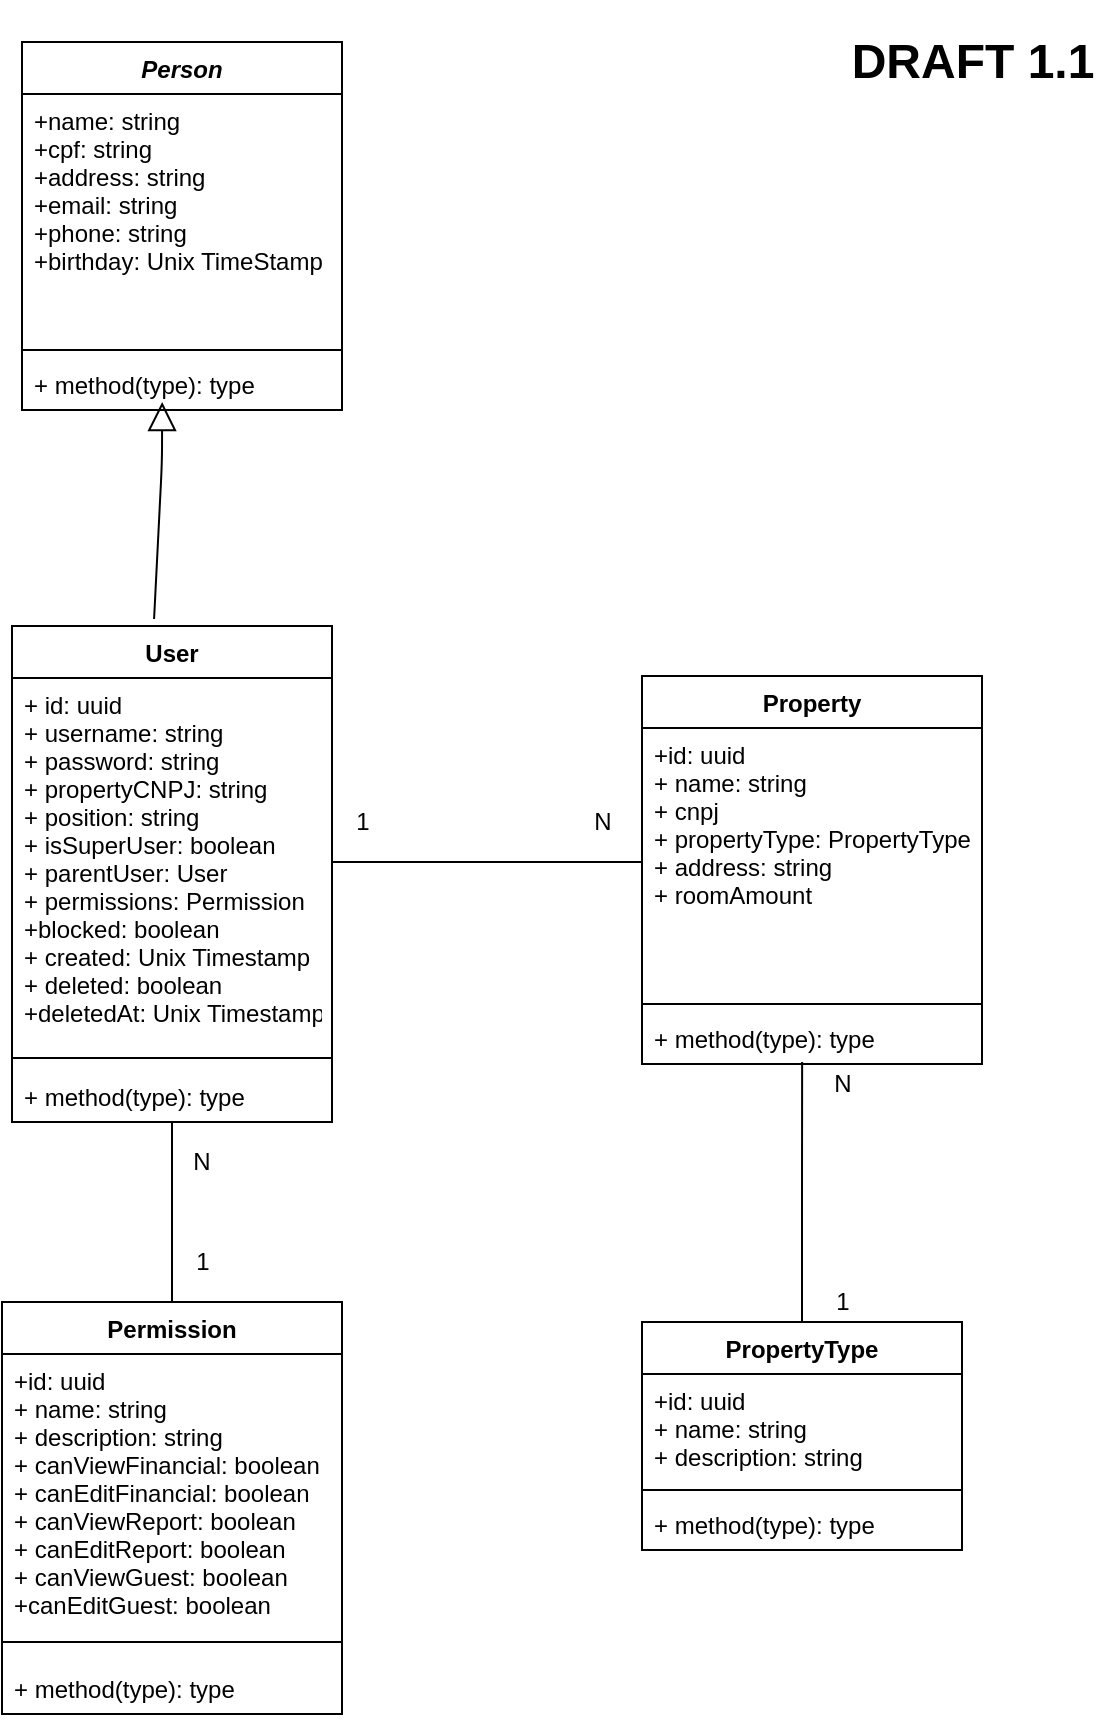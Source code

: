 <mxfile version="14.4.4" type="device"><diagram id="C5RBs43oDa-KdzZeNtuy" name="Page-1"><mxGraphModel dx="1182" dy="769" grid="1" gridSize="10" guides="1" tooltips="1" connect="1" arrows="1" fold="1" page="1" pageScale="1" pageWidth="1169" pageHeight="827" math="0" shadow="0"><root><mxCell id="WIyWlLk6GJQsqaUBKTNV-0"/><mxCell id="WIyWlLk6GJQsqaUBKTNV-1" parent="WIyWlLk6GJQsqaUBKTNV-0"/><mxCell id="bRTEFPMRVrpAAY-1tMca-23" value="" style="endArrow=block;endFill=0;endSize=12;html=1;exitX=0.444;exitY=-0.014;exitDx=0;exitDy=0;exitPerimeter=0;entryX=0.438;entryY=0.846;entryDx=0;entryDy=0;entryPerimeter=0;" parent="WIyWlLk6GJQsqaUBKTNV-1" source="bRTEFPMRVrpAAY-1tMca-10" target="bRTEFPMRVrpAAY-1tMca-21" edge="1"><mxGeometry width="160" relative="1" as="geometry"><mxPoint x="234" y="339" as="sourcePoint"/><mxPoint x="180" y="250" as="targetPoint"/><Array as="points"><mxPoint x="180" y="270"/></Array></mxGeometry></mxCell><mxCell id="bRTEFPMRVrpAAY-1tMca-18" value="Person" style="swimlane;fontStyle=3;align=center;verticalAlign=top;childLayout=stackLayout;horizontal=1;startSize=26;horizontalStack=0;resizeParent=1;resizeParentMax=0;resizeLast=0;collapsible=1;marginBottom=0;" parent="WIyWlLk6GJQsqaUBKTNV-1" vertex="1"><mxGeometry x="110" y="60" width="160" height="184" as="geometry"/></mxCell><mxCell id="bRTEFPMRVrpAAY-1tMca-19" value="+name: string&#xA;+cpf: string&#xA;+address: string&#xA;+email: string&#xA;+phone: string&#xA;+birthday: Unix TimeStamp&#xA;&#xA;&#xA;&#xA;" style="text;strokeColor=none;fillColor=none;align=left;verticalAlign=top;spacingLeft=4;spacingRight=4;overflow=hidden;rotatable=0;points=[[0,0.5],[1,0.5]];portConstraint=eastwest;" parent="bRTEFPMRVrpAAY-1tMca-18" vertex="1"><mxGeometry y="26" width="160" height="124" as="geometry"/></mxCell><mxCell id="bRTEFPMRVrpAAY-1tMca-20" value="" style="line;strokeWidth=1;fillColor=none;align=left;verticalAlign=middle;spacingTop=-1;spacingLeft=3;spacingRight=3;rotatable=0;labelPosition=right;points=[];portConstraint=eastwest;" parent="bRTEFPMRVrpAAY-1tMca-18" vertex="1"><mxGeometry y="150" width="160" height="8" as="geometry"/></mxCell><mxCell id="bRTEFPMRVrpAAY-1tMca-21" value="+ method(type): type" style="text;strokeColor=none;fillColor=none;align=left;verticalAlign=top;spacingLeft=4;spacingRight=4;overflow=hidden;rotatable=0;points=[[0,0.5],[1,0.5]];portConstraint=eastwest;" parent="bRTEFPMRVrpAAY-1tMca-18" vertex="1"><mxGeometry y="158" width="160" height="26" as="geometry"/></mxCell><mxCell id="bRTEFPMRVrpAAY-1tMca-33" style="edgeStyle=orthogonalEdgeStyle;rounded=1;orthogonalLoop=1;jettySize=auto;html=1;exitX=1;exitY=0.5;exitDx=0;exitDy=0;entryX=0;entryY=0.5;entryDx=0;entryDy=0;endArrow=none;endFill=0;" parent="WIyWlLk6GJQsqaUBKTNV-1" source="bRTEFPMRVrpAAY-1tMca-11" target="bRTEFPMRVrpAAY-1tMca-26" edge="1"><mxGeometry relative="1" as="geometry"/></mxCell><mxCell id="bRTEFPMRVrpAAY-1tMca-38" style="edgeStyle=orthogonalEdgeStyle;rounded=1;orthogonalLoop=1;jettySize=auto;html=1;exitX=0.5;exitY=0;exitDx=0;exitDy=0;entryX=0.471;entryY=0.962;entryDx=0;entryDy=0;entryPerimeter=0;endArrow=none;endFill=0;" parent="WIyWlLk6GJQsqaUBKTNV-1" source="bRTEFPMRVrpAAY-1tMca-34" target="bRTEFPMRVrpAAY-1tMca-28" edge="1"><mxGeometry relative="1" as="geometry"/></mxCell><mxCell id="bRTEFPMRVrpAAY-1tMca-34" value="PropertyType" style="swimlane;fontStyle=1;align=center;verticalAlign=top;childLayout=stackLayout;horizontal=1;startSize=26;horizontalStack=0;resizeParent=1;resizeParentMax=0;resizeLast=0;collapsible=1;marginBottom=0;" parent="WIyWlLk6GJQsqaUBKTNV-1" vertex="1"><mxGeometry x="420" y="700" width="160" height="114" as="geometry"/></mxCell><mxCell id="bRTEFPMRVrpAAY-1tMca-35" value="+id: uuid&#xA;+ name: string&#xA;+ description: string&#xA;&#xA;" style="text;strokeColor=none;fillColor=none;align=left;verticalAlign=top;spacingLeft=4;spacingRight=4;overflow=hidden;rotatable=0;points=[[0,0.5],[1,0.5]];portConstraint=eastwest;" parent="bRTEFPMRVrpAAY-1tMca-34" vertex="1"><mxGeometry y="26" width="160" height="54" as="geometry"/></mxCell><mxCell id="bRTEFPMRVrpAAY-1tMca-36" value="" style="line;strokeWidth=1;fillColor=none;align=left;verticalAlign=middle;spacingTop=-1;spacingLeft=3;spacingRight=3;rotatable=0;labelPosition=right;points=[];portConstraint=eastwest;" parent="bRTEFPMRVrpAAY-1tMca-34" vertex="1"><mxGeometry y="80" width="160" height="8" as="geometry"/></mxCell><mxCell id="bRTEFPMRVrpAAY-1tMca-37" value="+ method(type): type" style="text;strokeColor=none;fillColor=none;align=left;verticalAlign=top;spacingLeft=4;spacingRight=4;overflow=hidden;rotatable=0;points=[[0,0.5],[1,0.5]];portConstraint=eastwest;" parent="bRTEFPMRVrpAAY-1tMca-34" vertex="1"><mxGeometry y="88" width="160" height="26" as="geometry"/></mxCell><mxCell id="bRTEFPMRVrpAAY-1tMca-39" value="&lt;h1&gt;DRAFT 1.1&lt;br&gt;&lt;/h1&gt;" style="text;html=1;align=center;verticalAlign=middle;resizable=0;points=[];autosize=1;" parent="WIyWlLk6GJQsqaUBKTNV-1" vertex="1"><mxGeometry x="515" y="45" width="140" height="50" as="geometry"/></mxCell><mxCell id="bRTEFPMRVrpAAY-1tMca-44" style="edgeStyle=orthogonalEdgeStyle;rounded=1;orthogonalLoop=1;jettySize=auto;html=1;exitX=0.5;exitY=0;exitDx=0;exitDy=0;entryX=0.5;entryY=1;entryDx=0;entryDy=0;endArrow=none;endFill=0;" parent="WIyWlLk6GJQsqaUBKTNV-1" source="bRTEFPMRVrpAAY-1tMca-40" target="bRTEFPMRVrpAAY-1tMca-10" edge="1"><mxGeometry relative="1" as="geometry"/></mxCell><mxCell id="bRTEFPMRVrpAAY-1tMca-25" value="Property" style="swimlane;fontStyle=1;align=center;verticalAlign=top;childLayout=stackLayout;horizontal=1;startSize=26;horizontalStack=0;resizeParent=1;resizeParentMax=0;resizeLast=0;collapsible=1;marginBottom=0;" parent="WIyWlLk6GJQsqaUBKTNV-1" vertex="1"><mxGeometry x="420" y="377" width="170" height="194" as="geometry"/></mxCell><mxCell id="bRTEFPMRVrpAAY-1tMca-26" value="+id: uuid&#xA;+ name: string&#xA;+ cnpj&#xA;+ propertyType: PropertyType&#xA;+ address: string&#xA;+ roomAmount&#xA;&#xA;" style="text;strokeColor=none;fillColor=none;align=left;verticalAlign=top;spacingLeft=4;spacingRight=4;overflow=hidden;rotatable=0;points=[[0,0.5],[1,0.5]];portConstraint=eastwest;" parent="bRTEFPMRVrpAAY-1tMca-25" vertex="1"><mxGeometry y="26" width="170" height="134" as="geometry"/></mxCell><mxCell id="bRTEFPMRVrpAAY-1tMca-27" value="" style="line;strokeWidth=1;fillColor=none;align=left;verticalAlign=middle;spacingTop=-1;spacingLeft=3;spacingRight=3;rotatable=0;labelPosition=right;points=[];portConstraint=eastwest;" parent="bRTEFPMRVrpAAY-1tMca-25" vertex="1"><mxGeometry y="160" width="170" height="8" as="geometry"/></mxCell><mxCell id="bRTEFPMRVrpAAY-1tMca-28" value="+ method(type): type" style="text;strokeColor=none;fillColor=none;align=left;verticalAlign=top;spacingLeft=4;spacingRight=4;overflow=hidden;rotatable=0;points=[[0,0.5],[1,0.5]];portConstraint=eastwest;" parent="bRTEFPMRVrpAAY-1tMca-25" vertex="1"><mxGeometry y="168" width="170" height="26" as="geometry"/></mxCell><mxCell id="bRTEFPMRVrpAAY-1tMca-10" value="User" style="swimlane;fontStyle=1;align=center;verticalAlign=top;childLayout=stackLayout;horizontal=1;startSize=26;horizontalStack=0;resizeParent=1;resizeParentMax=0;resizeLast=0;collapsible=1;marginBottom=0;" parent="WIyWlLk6GJQsqaUBKTNV-1" vertex="1"><mxGeometry x="105" y="352" width="160" height="248" as="geometry"/></mxCell><mxCell id="bRTEFPMRVrpAAY-1tMca-11" value="+ id: uuid&#xA;+ username: string&#xA;+ password: string&#xA;+ propertyCNPJ: string&#xA;+ position: string&#xA;+ isSuperUser: boolean&#xA;+ parentUser: User&#xA;+ permissions: Permission&#xA;+blocked: boolean&#xA;+ created: Unix Timestamp&#xA;+ deleted: boolean&#xA;+deletedAt: Unix Timestamp&#xA;&#xA;&#xA;&#xA;&#xA;&#xA;" style="text;strokeColor=none;fillColor=none;align=left;verticalAlign=top;spacingLeft=4;spacingRight=4;overflow=hidden;rotatable=0;points=[[0,0.5],[1,0.5]];portConstraint=eastwest;" parent="bRTEFPMRVrpAAY-1tMca-10" vertex="1"><mxGeometry y="26" width="160" height="184" as="geometry"/></mxCell><mxCell id="bRTEFPMRVrpAAY-1tMca-12" value="" style="line;strokeWidth=1;fillColor=none;align=left;verticalAlign=middle;spacingTop=-1;spacingLeft=3;spacingRight=3;rotatable=0;labelPosition=right;points=[];portConstraint=eastwest;" parent="bRTEFPMRVrpAAY-1tMca-10" vertex="1"><mxGeometry y="210" width="160" height="12" as="geometry"/></mxCell><mxCell id="bRTEFPMRVrpAAY-1tMca-13" value="+ method(type): type" style="text;strokeColor=none;fillColor=none;align=left;verticalAlign=top;spacingLeft=4;spacingRight=4;overflow=hidden;rotatable=0;points=[[0,0.5],[1,0.5]];portConstraint=eastwest;" parent="bRTEFPMRVrpAAY-1tMca-10" vertex="1"><mxGeometry y="222" width="160" height="26" as="geometry"/></mxCell><mxCell id="bRTEFPMRVrpAAY-1tMca-40" value="Permission" style="swimlane;fontStyle=1;align=center;verticalAlign=top;childLayout=stackLayout;horizontal=1;startSize=26;horizontalStack=0;resizeParent=1;resizeParentMax=0;resizeLast=0;collapsible=1;marginBottom=0;" parent="WIyWlLk6GJQsqaUBKTNV-1" vertex="1"><mxGeometry x="100" y="690" width="170" height="206" as="geometry"/></mxCell><mxCell id="bRTEFPMRVrpAAY-1tMca-41" value="+id: uuid&#xA;+ name: string&#xA;+ description: string&#xA;+ canViewFinancial: boolean&#xA;+ canEditFinancial: boolean&#xA;+ canViewReport: boolean&#xA;+ canEditReport: boolean&#xA;+ canViewGuest: boolean&#xA;+canEditGuest: boolean&#xA;&#xA;&#xA;&#xA;&#xA;" style="text;strokeColor=none;fillColor=none;align=left;verticalAlign=top;spacingLeft=4;spacingRight=4;overflow=hidden;rotatable=0;points=[[0,0.5],[1,0.5]];portConstraint=eastwest;" parent="bRTEFPMRVrpAAY-1tMca-40" vertex="1"><mxGeometry y="26" width="170" height="134" as="geometry"/></mxCell><mxCell id="bRTEFPMRVrpAAY-1tMca-42" value="" style="line;strokeWidth=1;fillColor=none;align=left;verticalAlign=middle;spacingTop=-1;spacingLeft=3;spacingRight=3;rotatable=0;labelPosition=right;points=[];portConstraint=eastwest;" parent="bRTEFPMRVrpAAY-1tMca-40" vertex="1"><mxGeometry y="160" width="170" height="20" as="geometry"/></mxCell><mxCell id="bRTEFPMRVrpAAY-1tMca-43" value="+ method(type): type" style="text;strokeColor=none;fillColor=none;align=left;verticalAlign=top;spacingLeft=4;spacingRight=4;overflow=hidden;rotatable=0;points=[[0,0.5],[1,0.5]];portConstraint=eastwest;" parent="bRTEFPMRVrpAAY-1tMca-40" vertex="1"><mxGeometry y="180" width="170" height="26" as="geometry"/></mxCell><mxCell id="yyoN-GD4Tnt9017IGNlt-0" value="1" style="text;html=1;align=center;verticalAlign=middle;resizable=0;points=[];autosize=1;" vertex="1" parent="WIyWlLk6GJQsqaUBKTNV-1"><mxGeometry x="270" y="440" width="20" height="20" as="geometry"/></mxCell><mxCell id="yyoN-GD4Tnt9017IGNlt-1" value="N" style="text;html=1;align=center;verticalAlign=middle;resizable=0;points=[];autosize=1;" vertex="1" parent="WIyWlLk6GJQsqaUBKTNV-1"><mxGeometry x="390" y="440" width="20" height="20" as="geometry"/></mxCell><mxCell id="yyoN-GD4Tnt9017IGNlt-2" value="1" style="text;html=1;align=center;verticalAlign=middle;resizable=0;points=[];autosize=1;" vertex="1" parent="WIyWlLk6GJQsqaUBKTNV-1"><mxGeometry x="510" y="680" width="20" height="20" as="geometry"/></mxCell><mxCell id="yyoN-GD4Tnt9017IGNlt-3" value="N" style="text;html=1;align=center;verticalAlign=middle;resizable=0;points=[];autosize=1;" vertex="1" parent="WIyWlLk6GJQsqaUBKTNV-1"><mxGeometry x="510" y="571" width="20" height="20" as="geometry"/></mxCell><mxCell id="yyoN-GD4Tnt9017IGNlt-4" value="1" style="text;html=1;align=center;verticalAlign=middle;resizable=0;points=[];autosize=1;" vertex="1" parent="WIyWlLk6GJQsqaUBKTNV-1"><mxGeometry x="190" y="660" width="20" height="20" as="geometry"/></mxCell><mxCell id="yyoN-GD4Tnt9017IGNlt-5" value="N" style="text;html=1;strokeColor=none;fillColor=none;align=center;verticalAlign=middle;whiteSpace=wrap;rounded=0;" vertex="1" parent="WIyWlLk6GJQsqaUBKTNV-1"><mxGeometry x="180" y="610" width="40" height="20" as="geometry"/></mxCell></root></mxGraphModel></diagram></mxfile>